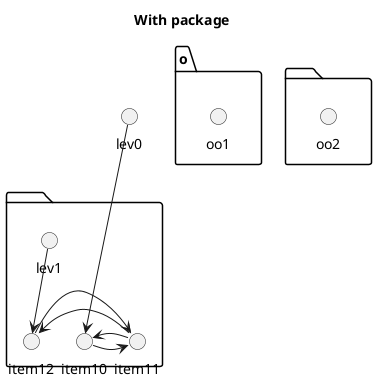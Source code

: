 {
  "sha1": "aurnugcsj05y2rs9dcwjrht847w0v89",
  "insertion": {
    "when": "2024-05-30T20:48:21.962Z",
    "user": "plantuml@gmail.com"
  }
}
@startuml
title With package

package {
() item10
() item11
() item12
() lev1
}

lev0 ---> item10

lev1 --> item12

item10 -> item11
item10 <- item11
item11 -> item12
item11 <- item12

package o {
() oo1
}

package {
() oo2
}

@enduml
